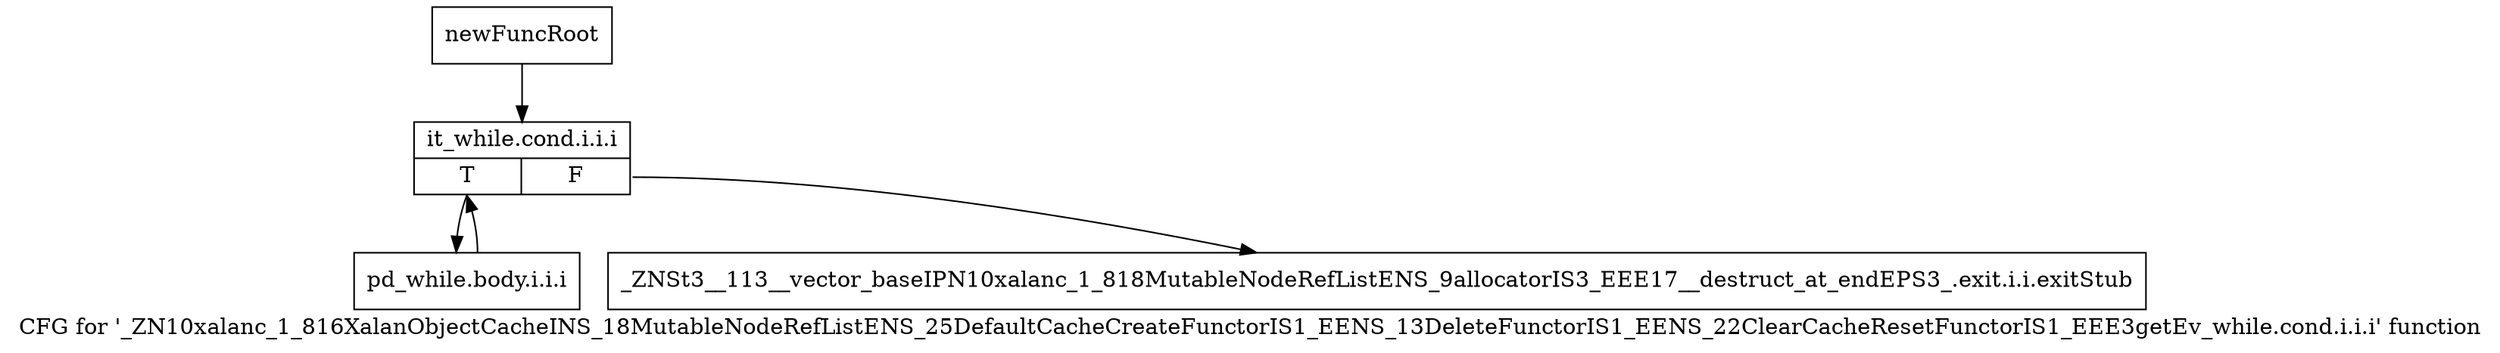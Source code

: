 digraph "CFG for '_ZN10xalanc_1_816XalanObjectCacheINS_18MutableNodeRefListENS_25DefaultCacheCreateFunctorIS1_EENS_13DeleteFunctorIS1_EENS_22ClearCacheResetFunctorIS1_EEE3getEv_while.cond.i.i.i' function" {
	label="CFG for '_ZN10xalanc_1_816XalanObjectCacheINS_18MutableNodeRefListENS_25DefaultCacheCreateFunctorIS1_EENS_13DeleteFunctorIS1_EENS_22ClearCacheResetFunctorIS1_EEE3getEv_while.cond.i.i.i' function";

	Node0x9e940e0 [shape=record,label="{newFuncRoot}"];
	Node0x9e940e0 -> Node0x9e94180;
	Node0x9e94130 [shape=record,label="{_ZNSt3__113__vector_baseIPN10xalanc_1_818MutableNodeRefListENS_9allocatorIS3_EEE17__destruct_at_endEPS3_.exit.i.i.exitStub}"];
	Node0x9e94180 [shape=record,label="{it_while.cond.i.i.i|{<s0>T|<s1>F}}"];
	Node0x9e94180:s0 -> Node0x9e941d0;
	Node0x9e94180:s1 -> Node0x9e94130;
	Node0x9e941d0 [shape=record,label="{pd_while.body.i.i.i}"];
	Node0x9e941d0 -> Node0x9e94180;
}
